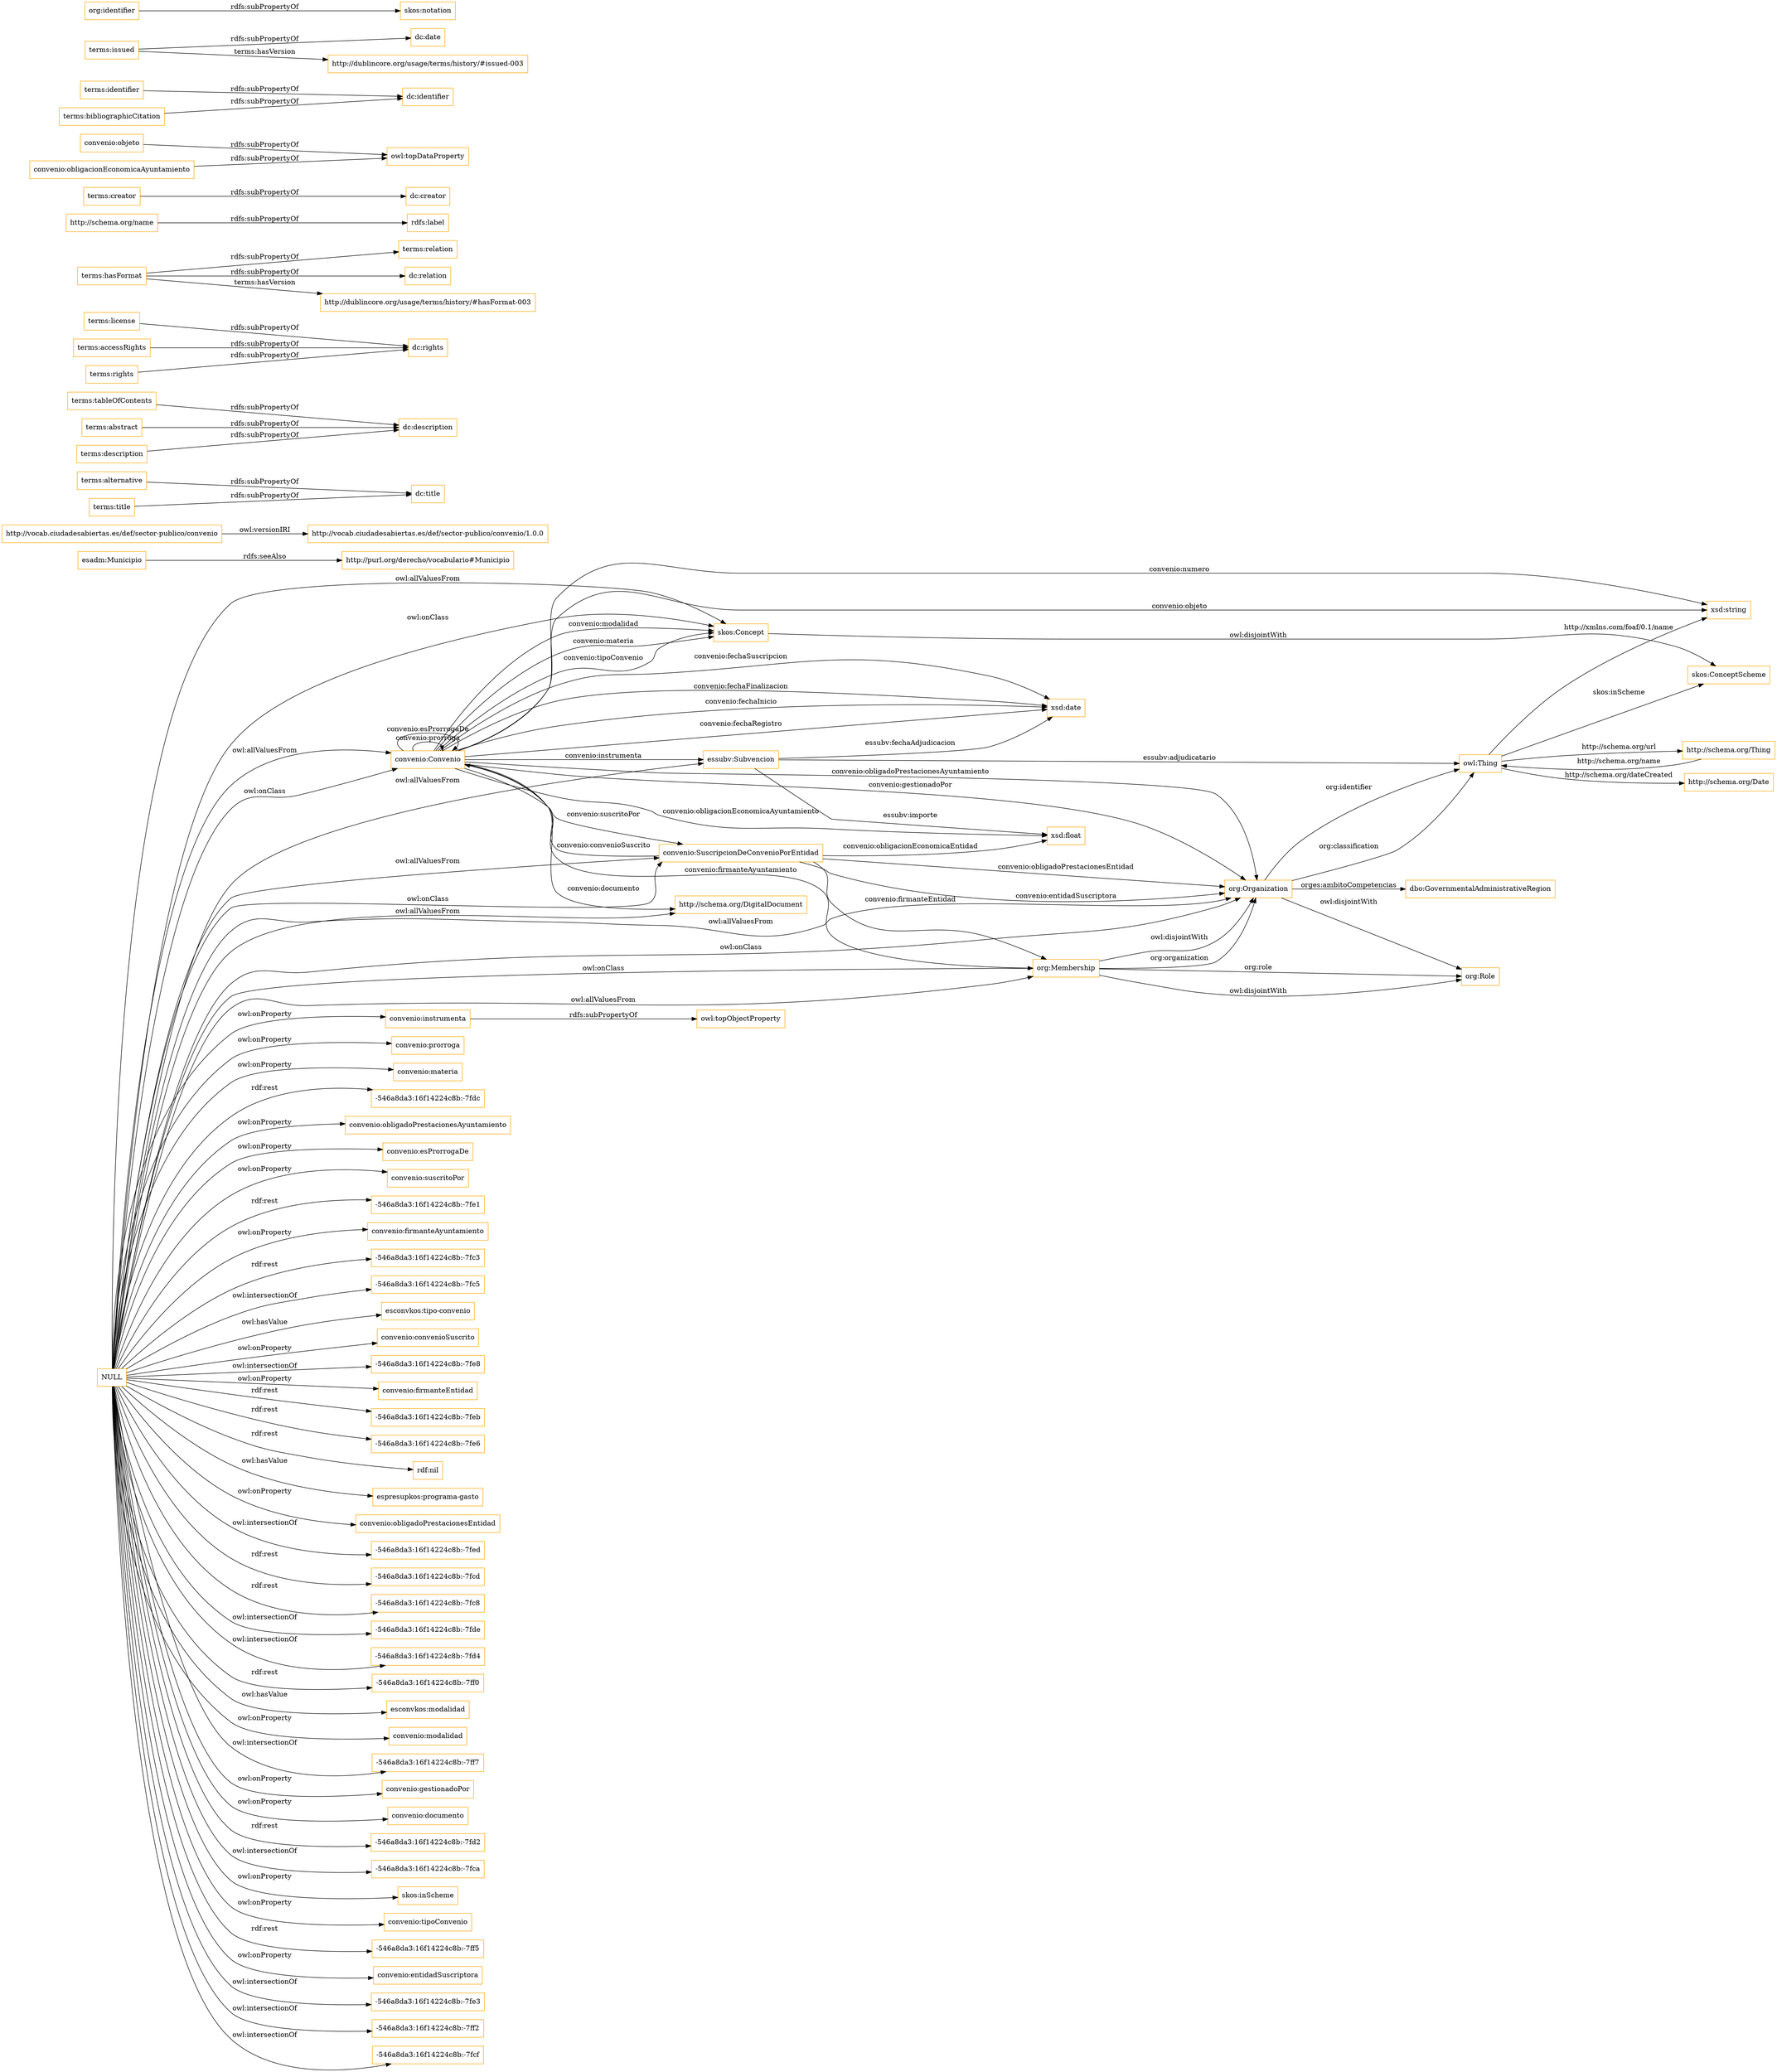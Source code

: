 digraph ar2dtool_diagram { 
rankdir=LR;
size="1501"
node [shape = rectangle, color="orange"]; "convenio:Convenio" "essubv:Subvencion" "dbo:GovernmentalAdministrativeRegion" "skos:ConceptScheme" "convenio:SuscripcionDeConvenioPorEntidad" "http://schema.org/DigitalDocument" "http://schema.org/Thing" "skos:Concept" "esadm:Municipio" "org:Organization" "org:Role" "http://schema.org/Date" "org:Membership" ; /*classes style*/
	"http://vocab.ciudadesabiertas.es/def/sector-publico/convenio" -> "http://vocab.ciudadesabiertas.es/def/sector-publico/convenio/1.0.0" [ label = "owl:versionIRI" ];
	"terms:alternative" -> "dc:title" [ label = "rdfs:subPropertyOf" ];
	"terms:tableOfContents" -> "dc:description" [ label = "rdfs:subPropertyOf" ];
	"terms:license" -> "dc:rights" [ label = "rdfs:subPropertyOf" ];
	"terms:hasFormat" -> "terms:relation" [ label = "rdfs:subPropertyOf" ];
	"terms:hasFormat" -> "dc:relation" [ label = "rdfs:subPropertyOf" ];
	"terms:hasFormat" -> "http://dublincore.org/usage/terms/history/#hasFormat-003" [ label = "terms:hasVersion" ];
	"http://schema.org/name" -> "rdfs:label" [ label = "rdfs:subPropertyOf" ];
	"terms:creator" -> "dc:creator" [ label = "rdfs:subPropertyOf" ];
	"terms:accessRights" -> "dc:rights" [ label = "rdfs:subPropertyOf" ];
	"terms:title" -> "dc:title" [ label = "rdfs:subPropertyOf" ];
	"terms:abstract" -> "dc:description" [ label = "rdfs:subPropertyOf" ];
	"skos:Concept" -> "skos:ConceptScheme" [ label = "owl:disjointWith" ];
	"esadm:Municipio" -> "http://purl.org/derecho/vocabulario#Municipio" [ label = "rdfs:seeAlso" ];
	"org:Membership" -> "org:Role" [ label = "owl:disjointWith" ];
	"org:Membership" -> "org:Organization" [ label = "owl:disjointWith" ];
	"convenio:objeto" -> "owl:topDataProperty" [ label = "rdfs:subPropertyOf" ];
	"org:Organization" -> "org:Role" [ label = "owl:disjointWith" ];
	"terms:identifier" -> "dc:identifier" [ label = "rdfs:subPropertyOf" ];
	"convenio:instrumenta" -> "owl:topObjectProperty" [ label = "rdfs:subPropertyOf" ];
	"NULL" -> "convenio:prorroga" [ label = "owl:onProperty" ];
	"NULL" -> "convenio:materia" [ label = "owl:onProperty" ];
	"NULL" -> "-546a8da3:16f14224c8b:-7fdc" [ label = "rdf:rest" ];
	"NULL" -> "convenio:obligadoPrestacionesAyuntamiento" [ label = "owl:onProperty" ];
	"NULL" -> "org:Membership" [ label = "owl:allValuesFrom" ];
	"NULL" -> "convenio:esProrrogaDe" [ label = "owl:onProperty" ];
	"NULL" -> "org:Organization" [ label = "owl:allValuesFrom" ];
	"NULL" -> "convenio:suscritoPor" [ label = "owl:onProperty" ];
	"NULL" -> "-546a8da3:16f14224c8b:-7fe1" [ label = "rdf:rest" ];
	"NULL" -> "convenio:firmanteAyuntamiento" [ label = "owl:onProperty" ];
	"NULL" -> "convenio:Convenio" [ label = "owl:allValuesFrom" ];
	"NULL" -> "-546a8da3:16f14224c8b:-7fc3" [ label = "rdf:rest" ];
	"NULL" -> "convenio:SuscripcionDeConvenioPorEntidad" [ label = "owl:onClass" ];
	"NULL" -> "-546a8da3:16f14224c8b:-7fc5" [ label = "owl:intersectionOf" ];
	"NULL" -> "esconvkos:tipo-convenio" [ label = "owl:hasValue" ];
	"NULL" -> "convenio:convenioSuscrito" [ label = "owl:onProperty" ];
	"NULL" -> "skos:Concept" [ label = "owl:allValuesFrom" ];
	"NULL" -> "-546a8da3:16f14224c8b:-7fe8" [ label = "owl:intersectionOf" ];
	"NULL" -> "convenio:firmanteEntidad" [ label = "owl:onProperty" ];
	"NULL" -> "-546a8da3:16f14224c8b:-7feb" [ label = "rdf:rest" ];
	"NULL" -> "-546a8da3:16f14224c8b:-7fe6" [ label = "rdf:rest" ];
	"NULL" -> "http://schema.org/DigitalDocument" [ label = "owl:allValuesFrom" ];
	"NULL" -> "rdf:nil" [ label = "rdf:rest" ];
	"NULL" -> "espresupkos:programa-gasto" [ label = "owl:hasValue" ];
	"NULL" -> "convenio:obligadoPrestacionesEntidad" [ label = "owl:onProperty" ];
	"NULL" -> "-546a8da3:16f14224c8b:-7fed" [ label = "owl:intersectionOf" ];
	"NULL" -> "-546a8da3:16f14224c8b:-7fcd" [ label = "rdf:rest" ];
	"NULL" -> "-546a8da3:16f14224c8b:-7fc8" [ label = "rdf:rest" ];
	"NULL" -> "-546a8da3:16f14224c8b:-7fde" [ label = "owl:intersectionOf" ];
	"NULL" -> "-546a8da3:16f14224c8b:-7fd4" [ label = "owl:intersectionOf" ];
	"NULL" -> "-546a8da3:16f14224c8b:-7ff0" [ label = "rdf:rest" ];
	"NULL" -> "esconvkos:modalidad" [ label = "owl:hasValue" ];
	"NULL" -> "essubv:Subvencion" [ label = "owl:allValuesFrom" ];
	"NULL" -> "convenio:modalidad" [ label = "owl:onProperty" ];
	"NULL" -> "-546a8da3:16f14224c8b:-7ff7" [ label = "owl:intersectionOf" ];
	"NULL" -> "convenio:Convenio" [ label = "owl:onClass" ];
	"NULL" -> "convenio:gestionadoPor" [ label = "owl:onProperty" ];
	"NULL" -> "convenio:SuscripcionDeConvenioPorEntidad" [ label = "owl:allValuesFrom" ];
	"NULL" -> "convenio:documento" [ label = "owl:onProperty" ];
	"NULL" -> "-546a8da3:16f14224c8b:-7fd2" [ label = "rdf:rest" ];
	"NULL" -> "org:Membership" [ label = "owl:onClass" ];
	"NULL" -> "-546a8da3:16f14224c8b:-7fca" [ label = "owl:intersectionOf" ];
	"NULL" -> "skos:Concept" [ label = "owl:onClass" ];
	"NULL" -> "skos:inScheme" [ label = "owl:onProperty" ];
	"NULL" -> "convenio:tipoConvenio" [ label = "owl:onProperty" ];
	"NULL" -> "-546a8da3:16f14224c8b:-7ff5" [ label = "rdf:rest" ];
	"NULL" -> "convenio:instrumenta" [ label = "owl:onProperty" ];
	"NULL" -> "convenio:entidadSuscriptora" [ label = "owl:onProperty" ];
	"NULL" -> "-546a8da3:16f14224c8b:-7fe3" [ label = "owl:intersectionOf" ];
	"NULL" -> "-546a8da3:16f14224c8b:-7ff2" [ label = "owl:intersectionOf" ];
	"NULL" -> "-546a8da3:16f14224c8b:-7fcf" [ label = "owl:intersectionOf" ];
	"NULL" -> "org:Organization" [ label = "owl:onClass" ];
	"terms:rights" -> "dc:rights" [ label = "rdfs:subPropertyOf" ];
	"convenio:obligacionEconomicaAyuntamiento" -> "owl:topDataProperty" [ label = "rdfs:subPropertyOf" ];
	"terms:issued" -> "dc:date" [ label = "rdfs:subPropertyOf" ];
	"terms:issued" -> "http://dublincore.org/usage/terms/history/#issued-003" [ label = "terms:hasVersion" ];
	"terms:bibliographicCitation" -> "dc:identifier" [ label = "rdfs:subPropertyOf" ];
	"terms:description" -> "dc:description" [ label = "rdfs:subPropertyOf" ];
	"org:identifier" -> "skos:notation" [ label = "rdfs:subPropertyOf" ];
	"owl:Thing" -> "xsd:string" [ label = "http://xmlns.com/foaf/0.1/name" ];
	"convenio:Convenio" -> "org:Membership" [ label = "convenio:firmanteAyuntamiento" ];
	"convenio:SuscripcionDeConvenioPorEntidad" -> "org:Membership" [ label = "convenio:firmanteEntidad" ];
	"convenio:Convenio" -> "http://schema.org/DigitalDocument" [ label = "convenio:documento" ];
	"convenio:Convenio" -> "xsd:date" [ label = "convenio:fechaSuscripcion" ];
	"essubv:Subvencion" -> "xsd:date" [ label = "essubv:fechaAdjudicacion" ];
	"owl:Thing" -> "http://schema.org/Date" [ label = "http://schema.org/dateCreated" ];
	"owl:Thing" -> "http://schema.org/Thing" [ label = "http://schema.org/url" ];
	"owl:Thing" -> "skos:ConceptScheme" [ label = "skos:inScheme" ];
	"convenio:Convenio" -> "xsd:date" [ label = "convenio:fechaFinalizacion" ];
	"convenio:SuscripcionDeConvenioPorEntidad" -> "org:Organization" [ label = "convenio:entidadSuscriptora" ];
	"http://schema.org/Thing" -> "owl:Thing" [ label = "http://schema.org/name" ];
	"convenio:SuscripcionDeConvenioPorEntidad" -> "convenio:Convenio" [ label = "convenio:convenioSuscrito" ];
	"convenio:SuscripcionDeConvenioPorEntidad" -> "org:Organization" [ label = "convenio:obligadoPrestacionesEntidad" ];
	"essubv:Subvencion" -> "owl:Thing" [ label = "essubv:adjudicatario" ];
	"org:Organization" -> "owl:Thing" [ label = "org:identifier" ];
	"org:Organization" -> "owl:Thing" [ label = "org:classification" ];
	"convenio:Convenio" -> "convenio:Convenio" [ label = "convenio:prorroga" ];
	"convenio:Convenio" -> "xsd:date" [ label = "convenio:fechaInicio" ];
	"convenio:Convenio" -> "essubv:Subvencion" [ label = "convenio:instrumenta" ];
	"convenio:Convenio" -> "skos:Concept" [ label = "convenio:tipoConvenio" ];
	"convenio:SuscripcionDeConvenioPorEntidad" -> "xsd:float" [ label = "convenio:obligacionEconomicaEntidad" ];
	"org:Membership" -> "org:Organization" [ label = "org:organization" ];
	"convenio:Convenio" -> "xsd:string" [ label = "convenio:objeto" ];
	"convenio:Convenio" -> "skos:Concept" [ label = "convenio:modalidad" ];
	"convenio:Convenio" -> "xsd:string" [ label = "convenio:numero" ];
	"convenio:Convenio" -> "org:Organization" [ label = "convenio:obligadoPrestacionesAyuntamiento" ];
	"convenio:Convenio" -> "convenio:Convenio" [ label = "convenio:esProrrogaDe" ];
	"org:Membership" -> "org:Role" [ label = "org:role" ];
	"convenio:Convenio" -> "org:Organization" [ label = "convenio:gestionadoPor" ];
	"convenio:Convenio" -> "xsd:float" [ label = "convenio:obligacionEconomicaAyuntamiento" ];
	"essubv:Subvencion" -> "xsd:float" [ label = "essubv:importe" ];
	"convenio:Convenio" -> "skos:Concept" [ label = "convenio:materia" ];
	"org:Organization" -> "dbo:GovernmentalAdministrativeRegion" [ label = "orges:ambitoCompetencias" ];
	"convenio:Convenio" -> "xsd:date" [ label = "convenio:fechaRegistro" ];
	"convenio:Convenio" -> "convenio:SuscripcionDeConvenioPorEntidad" [ label = "convenio:suscritoPor" ];

}
